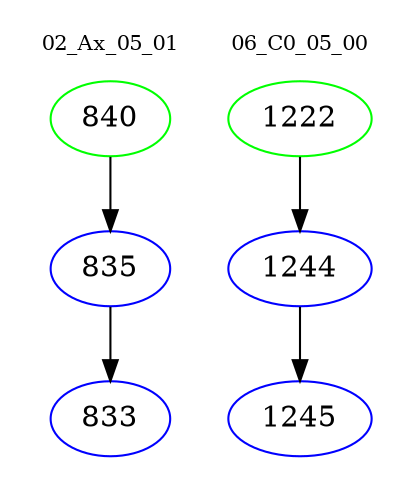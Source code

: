 digraph{
subgraph cluster_0 {
color = white
label = "02_Ax_05_01";
fontsize=10;
T0_840 [label="840", color="green"]
T0_840 -> T0_835 [color="black"]
T0_835 [label="835", color="blue"]
T0_835 -> T0_833 [color="black"]
T0_833 [label="833", color="blue"]
}
subgraph cluster_1 {
color = white
label = "06_C0_05_00";
fontsize=10;
T1_1222 [label="1222", color="green"]
T1_1222 -> T1_1244 [color="black"]
T1_1244 [label="1244", color="blue"]
T1_1244 -> T1_1245 [color="black"]
T1_1245 [label="1245", color="blue"]
}
}
